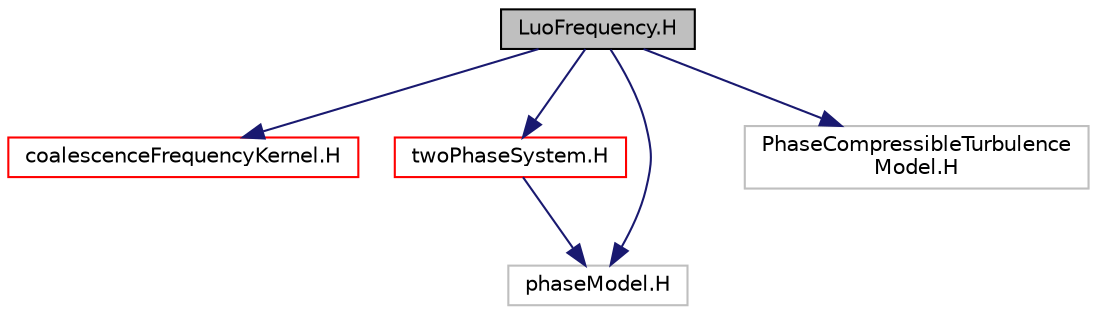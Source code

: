 digraph "LuoFrequency.H"
{
  bgcolor="transparent";
  edge [fontname="Helvetica",fontsize="10",labelfontname="Helvetica",labelfontsize="10"];
  node [fontname="Helvetica",fontsize="10",shape=record];
  Node0 [label="LuoFrequency.H",height=0.2,width=0.4,color="black", fillcolor="grey75", style="filled", fontcolor="black"];
  Node0 -> Node1 [color="midnightblue",fontsize="10",style="solid",fontname="Helvetica"];
  Node1 [label="coalescenceFrequencyKernel.H",height=0.2,width=0.4,color="red",URL="$a00995.html"];
  Node0 -> Node7 [color="midnightblue",fontsize="10",style="solid",fontname="Helvetica"];
  Node7 [label="twoPhaseSystem.H",height=0.2,width=0.4,color="red",URL="$a01667.html"];
  Node7 -> Node9 [color="midnightblue",fontsize="10",style="solid",fontname="Helvetica"];
  Node9 [label="phaseModel.H",height=0.2,width=0.4,color="grey75"];
  Node0 -> Node9 [color="midnightblue",fontsize="10",style="solid",fontname="Helvetica"];
  Node0 -> Node16 [color="midnightblue",fontsize="10",style="solid",fontname="Helvetica"];
  Node16 [label="PhaseCompressibleTurbulence\lModel.H",height=0.2,width=0.4,color="grey75"];
}
